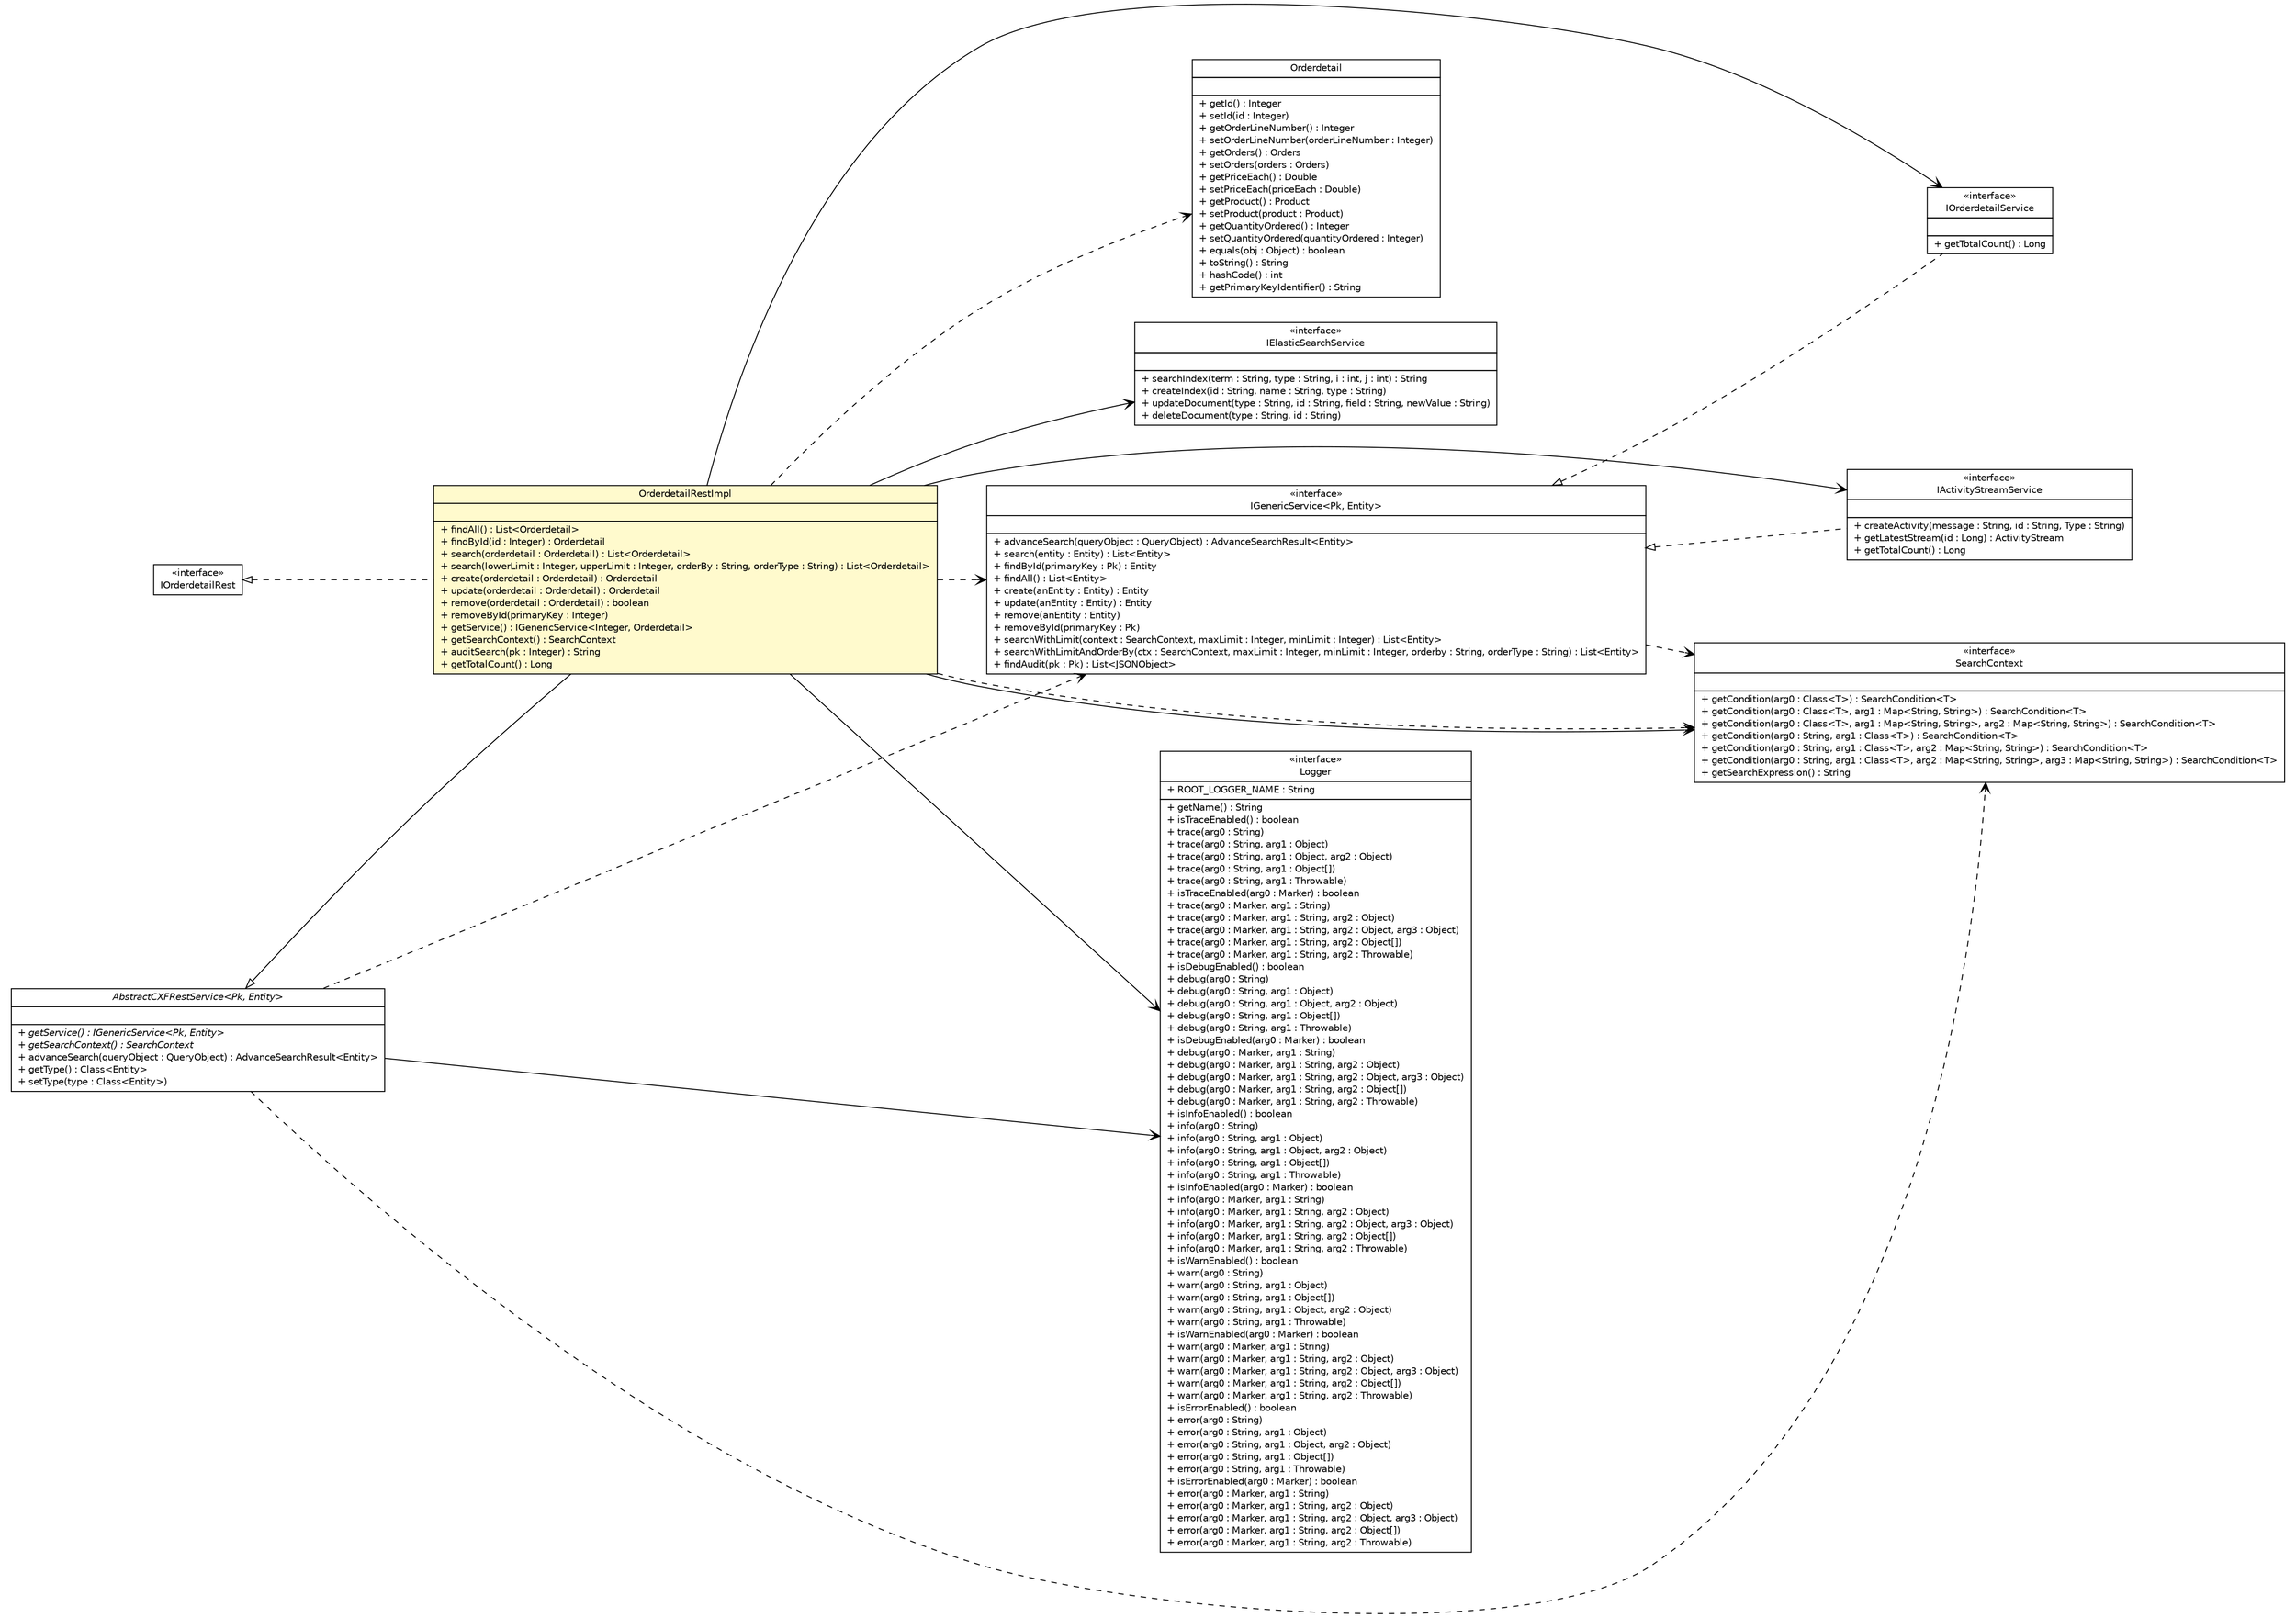 #!/usr/local/bin/dot
#
# Class diagram 
# Generated by UMLGraph version 5.1 (http://www.umlgraph.org/)
#

digraph G {
	edge [fontname="Helvetica",fontsize=10,labelfontname="Helvetica",labelfontsize=10];
	node [fontname="Helvetica",fontsize=10,shape=plaintext];
	nodesep=0.25;
	ranksep=0.5;
	rankdir=LR;
	// com.inn.headstartdemo.service.IElasticSearchService
	c41111 [label=<<table title="com.inn.headstartdemo.service.IElasticSearchService" border="0" cellborder="1" cellspacing="0" cellpadding="2" port="p" href="../../service/IElasticSearchService.html">
		<tr><td><table border="0" cellspacing="0" cellpadding="1">
<tr><td align="center" balign="center"> &#171;interface&#187; </td></tr>
<tr><td align="center" balign="center"> IElasticSearchService </td></tr>
		</table></td></tr>
		<tr><td><table border="0" cellspacing="0" cellpadding="1">
<tr><td align="left" balign="left">  </td></tr>
		</table></td></tr>
		<tr><td><table border="0" cellspacing="0" cellpadding="1">
<tr><td align="left" balign="left"> + searchIndex(term : String, type : String, i : int, j : int) : String </td></tr>
<tr><td align="left" balign="left"> + createIndex(id : String, name : String, type : String) </td></tr>
<tr><td align="left" balign="left"> + updateDocument(type : String, id : String, field : String, newValue : String) </td></tr>
<tr><td align="left" balign="left"> + deleteDocument(type : String, id : String) </td></tr>
		</table></td></tr>
		</table>>, fontname="Helvetica", fontcolor="black", fontsize=10.0];
	// com.inn.headstartdemo.service.IActivityStreamService
	c41118 [label=<<table title="com.inn.headstartdemo.service.IActivityStreamService" border="0" cellborder="1" cellspacing="0" cellpadding="2" port="p" href="../../service/IActivityStreamService.html">
		<tr><td><table border="0" cellspacing="0" cellpadding="1">
<tr><td align="center" balign="center"> &#171;interface&#187; </td></tr>
<tr><td align="center" balign="center"> IActivityStreamService </td></tr>
		</table></td></tr>
		<tr><td><table border="0" cellspacing="0" cellpadding="1">
<tr><td align="left" balign="left">  </td></tr>
		</table></td></tr>
		<tr><td><table border="0" cellspacing="0" cellpadding="1">
<tr><td align="left" balign="left"> + createActivity(message : String, id : String, Type : String) </td></tr>
<tr><td align="left" balign="left"> + getLatestStream(id : Long) : ActivityStream </td></tr>
<tr><td align="left" balign="left"> + getTotalCount() : Long </td></tr>
		</table></td></tr>
		</table>>, fontname="Helvetica", fontcolor="black", fontsize=10.0];
	// com.inn.headstartdemo.service.IOrderdetailService
	c41120 [label=<<table title="com.inn.headstartdemo.service.IOrderdetailService" border="0" cellborder="1" cellspacing="0" cellpadding="2" port="p" href="../../service/IOrderdetailService.html">
		<tr><td><table border="0" cellspacing="0" cellpadding="1">
<tr><td align="center" balign="center"> &#171;interface&#187; </td></tr>
<tr><td align="center" balign="center"> IOrderdetailService </td></tr>
		</table></td></tr>
		<tr><td><table border="0" cellspacing="0" cellpadding="1">
<tr><td align="left" balign="left">  </td></tr>
		</table></td></tr>
		<tr><td><table border="0" cellspacing="0" cellpadding="1">
<tr><td align="left" balign="left"> + getTotalCount() : Long </td></tr>
		</table></td></tr>
		</table>>, fontname="Helvetica", fontcolor="black", fontsize=10.0];
	// com.inn.headstartdemo.service.generic.IGenericService<Pk, Entity>
	c41126 [label=<<table title="com.inn.headstartdemo.service.generic.IGenericService" border="0" cellborder="1" cellspacing="0" cellpadding="2" port="p" href="../../service/generic/IGenericService.html">
		<tr><td><table border="0" cellspacing="0" cellpadding="1">
<tr><td align="center" balign="center"> &#171;interface&#187; </td></tr>
<tr><td align="center" balign="center"> IGenericService&lt;Pk, Entity&gt; </td></tr>
		</table></td></tr>
		<tr><td><table border="0" cellspacing="0" cellpadding="1">
<tr><td align="left" balign="left">  </td></tr>
		</table></td></tr>
		<tr><td><table border="0" cellspacing="0" cellpadding="1">
<tr><td align="left" balign="left"> + advanceSearch(queryObject : QueryObject) : AdvanceSearchResult&lt;Entity&gt; </td></tr>
<tr><td align="left" balign="left"> + search(entity : Entity) : List&lt;Entity&gt; </td></tr>
<tr><td align="left" balign="left"> + findById(primaryKey : Pk) : Entity </td></tr>
<tr><td align="left" balign="left"> + findAll() : List&lt;Entity&gt; </td></tr>
<tr><td align="left" balign="left"> + create(anEntity : Entity) : Entity </td></tr>
<tr><td align="left" balign="left"> + update(anEntity : Entity) : Entity </td></tr>
<tr><td align="left" balign="left"> + remove(anEntity : Entity) </td></tr>
<tr><td align="left" balign="left"> + removeById(primaryKey : Pk) </td></tr>
<tr><td align="left" balign="left"> + searchWithLimit(context : SearchContext, maxLimit : Integer, minLimit : Integer) : List&lt;Entity&gt; </td></tr>
<tr><td align="left" balign="left"> + searchWithLimitAndOrderBy(ctx : SearchContext, maxLimit : Integer, minLimit : Integer, orderby : String, orderType : String) : List&lt;Entity&gt; </td></tr>
<tr><td align="left" balign="left"> + findAudit(pk : Pk) : List&lt;JSONObject&gt; </td></tr>
		</table></td></tr>
		</table>>, fontname="Helvetica", fontcolor="black", fontsize=10.0];
	// com.inn.headstartdemo.rest.IOrderdetailRest
	c41153 [label=<<table title="com.inn.headstartdemo.rest.IOrderdetailRest" border="0" cellborder="1" cellspacing="0" cellpadding="2" port="p" href="../IOrderdetailRest.html">
		<tr><td><table border="0" cellspacing="0" cellpadding="1">
<tr><td align="center" balign="center"> &#171;interface&#187; </td></tr>
<tr><td align="center" balign="center"> IOrderdetailRest </td></tr>
		</table></td></tr>
		</table>>, fontname="Helvetica", fontcolor="black", fontsize=10.0];
	// com.inn.headstartdemo.rest.generic.AbstractCXFRestService<Pk, Entity>
	c41164 [label=<<table title="com.inn.headstartdemo.rest.generic.AbstractCXFRestService" border="0" cellborder="1" cellspacing="0" cellpadding="2" port="p" href="../generic/AbstractCXFRestService.html">
		<tr><td><table border="0" cellspacing="0" cellpadding="1">
<tr><td align="center" balign="center"><font face="Helvetica-Oblique"> AbstractCXFRestService&lt;Pk, Entity&gt; </font></td></tr>
		</table></td></tr>
		<tr><td><table border="0" cellspacing="0" cellpadding="1">
<tr><td align="left" balign="left">  </td></tr>
		</table></td></tr>
		<tr><td><table border="0" cellspacing="0" cellpadding="1">
<tr><td align="left" balign="left"><font face="Helvetica-Oblique" point-size="10.0"> + getService() : IGenericService&lt;Pk, Entity&gt; </font></td></tr>
<tr><td align="left" balign="left"><font face="Helvetica-Oblique" point-size="10.0"> + getSearchContext() : SearchContext </font></td></tr>
<tr><td align="left" balign="left"> + advanceSearch(queryObject : QueryObject) : AdvanceSearchResult&lt;Entity&gt; </td></tr>
<tr><td align="left" balign="left"> + getType() : Class&lt;Entity&gt; </td></tr>
<tr><td align="left" balign="left"> + setType(type : Class&lt;Entity&gt;) </td></tr>
		</table></td></tr>
		</table>>, fontname="Helvetica", fontcolor="black", fontsize=10.0];
	// com.inn.headstartdemo.rest.impl.OrderdetailRestImpl
	c41173 [label=<<table title="com.inn.headstartdemo.rest.impl.OrderdetailRestImpl" border="0" cellborder="1" cellspacing="0" cellpadding="2" port="p" bgcolor="lemonChiffon" href="./OrderdetailRestImpl.html">
		<tr><td><table border="0" cellspacing="0" cellpadding="1">
<tr><td align="center" balign="center"> OrderdetailRestImpl </td></tr>
		</table></td></tr>
		<tr><td><table border="0" cellspacing="0" cellpadding="1">
<tr><td align="left" balign="left">  </td></tr>
		</table></td></tr>
		<tr><td><table border="0" cellspacing="0" cellpadding="1">
<tr><td align="left" balign="left"> + findAll() : List&lt;Orderdetail&gt; </td></tr>
<tr><td align="left" balign="left"> + findById(id : Integer) : Orderdetail </td></tr>
<tr><td align="left" balign="left"> + search(orderdetail : Orderdetail) : List&lt;Orderdetail&gt; </td></tr>
<tr><td align="left" balign="left"> + search(lowerLimit : Integer, upperLimit : Integer, orderBy : String, orderType : String) : List&lt;Orderdetail&gt; </td></tr>
<tr><td align="left" balign="left"> + create(orderdetail : Orderdetail) : Orderdetail </td></tr>
<tr><td align="left" balign="left"> + update(orderdetail : Orderdetail) : Orderdetail </td></tr>
<tr><td align="left" balign="left"> + remove(orderdetail : Orderdetail) : boolean </td></tr>
<tr><td align="left" balign="left"> + removeById(primaryKey : Integer) </td></tr>
<tr><td align="left" balign="left"> + getService() : IGenericService&lt;Integer, Orderdetail&gt; </td></tr>
<tr><td align="left" balign="left"> + getSearchContext() : SearchContext </td></tr>
<tr><td align="left" balign="left"> + auditSearch(pk : Integer) : String </td></tr>
<tr><td align="left" balign="left"> + getTotalCount() : Long </td></tr>
		</table></td></tr>
		</table>>, fontname="Helvetica", fontcolor="black", fontsize=10.0];
	// com.inn.headstartdemo.model.Orderdetail
	c41200 [label=<<table title="com.inn.headstartdemo.model.Orderdetail" border="0" cellborder="1" cellspacing="0" cellpadding="2" port="p" href="../../model/Orderdetail.html">
		<tr><td><table border="0" cellspacing="0" cellpadding="1">
<tr><td align="center" balign="center"> Orderdetail </td></tr>
		</table></td></tr>
		<tr><td><table border="0" cellspacing="0" cellpadding="1">
<tr><td align="left" balign="left">  </td></tr>
		</table></td></tr>
		<tr><td><table border="0" cellspacing="0" cellpadding="1">
<tr><td align="left" balign="left"> + getId() : Integer </td></tr>
<tr><td align="left" balign="left"> + setId(id : Integer) </td></tr>
<tr><td align="left" balign="left"> + getOrderLineNumber() : Integer </td></tr>
<tr><td align="left" balign="left"> + setOrderLineNumber(orderLineNumber : Integer) </td></tr>
<tr><td align="left" balign="left"> + getOrders() : Orders </td></tr>
<tr><td align="left" balign="left"> + setOrders(orders : Orders) </td></tr>
<tr><td align="left" balign="left"> + getPriceEach() : Double </td></tr>
<tr><td align="left" balign="left"> + setPriceEach(priceEach : Double) </td></tr>
<tr><td align="left" balign="left"> + getProduct() : Product </td></tr>
<tr><td align="left" balign="left"> + setProduct(product : Product) </td></tr>
<tr><td align="left" balign="left"> + getQuantityOrdered() : Integer </td></tr>
<tr><td align="left" balign="left"> + setQuantityOrdered(quantityOrdered : Integer) </td></tr>
<tr><td align="left" balign="left"> + equals(obj : Object) : boolean </td></tr>
<tr><td align="left" balign="left"> + toString() : String </td></tr>
<tr><td align="left" balign="left"> + hashCode() : int </td></tr>
<tr><td align="left" balign="left"> + getPrimaryKeyIdentifier() : String </td></tr>
		</table></td></tr>
		</table>>, fontname="Helvetica", fontcolor="black", fontsize=10.0];
	//com.inn.headstartdemo.service.IActivityStreamService implements com.inn.headstartdemo.service.generic.IGenericService<Pk, Entity>
	c41126:p -> c41118:p [dir=back,arrowtail=empty,style=dashed];
	//com.inn.headstartdemo.service.IOrderdetailService implements com.inn.headstartdemo.service.generic.IGenericService<Pk, Entity>
	c41126:p -> c41120:p [dir=back,arrowtail=empty,style=dashed];
	//com.inn.headstartdemo.rest.impl.OrderdetailRestImpl extends com.inn.headstartdemo.rest.generic.AbstractCXFRestService<java.lang.Integer, com.inn.headstartdemo.model.Orderdetail>
	c41164:p -> c41173:p [dir=back,arrowtail=empty];
	//com.inn.headstartdemo.rest.impl.OrderdetailRestImpl implements com.inn.headstartdemo.rest.IOrderdetailRest
	c41153:p -> c41173:p [dir=back,arrowtail=empty,style=dashed];
	// com.inn.headstartdemo.rest.generic.AbstractCXFRestService<Pk, Entity> NAVASSOC org.slf4j.Logger
	c41164:p -> c41304:p [taillabel="", label="", headlabel="", fontname="Helvetica", fontcolor="black", fontsize=10.0, color="black", arrowhead=open];
	// com.inn.headstartdemo.rest.impl.OrderdetailRestImpl NAVASSOC org.slf4j.Logger
	c41173:p -> c41304:p [taillabel="", label="", headlabel="", fontname="Helvetica", fontcolor="black", fontsize=10.0, color="black", arrowhead=open];
	// com.inn.headstartdemo.rest.impl.OrderdetailRestImpl NAVASSOC com.inn.headstartdemo.service.IOrderdetailService
	c41173:p -> c41120:p [taillabel="", label="", headlabel="", fontname="Helvetica", fontcolor="black", fontsize=10.0, color="black", arrowhead=open];
	// com.inn.headstartdemo.rest.impl.OrderdetailRestImpl NAVASSOC com.inn.headstartdemo.service.IElasticSearchService
	c41173:p -> c41111:p [taillabel="", label="", headlabel="", fontname="Helvetica", fontcolor="black", fontsize=10.0, color="black", arrowhead=open];
	// com.inn.headstartdemo.rest.impl.OrderdetailRestImpl NAVASSOC org.apache.cxf.jaxrs.ext.search.SearchContext
	c41173:p -> c41305:p [taillabel="", label="", headlabel="", fontname="Helvetica", fontcolor="black", fontsize=10.0, color="black", arrowhead=open];
	// com.inn.headstartdemo.rest.impl.OrderdetailRestImpl NAVASSOC com.inn.headstartdemo.service.IActivityStreamService
	c41173:p -> c41118:p [taillabel="", label="", headlabel="", fontname="Helvetica", fontcolor="black", fontsize=10.0, color="black", arrowhead=open];
	// com.inn.headstartdemo.service.generic.IGenericService<Pk, Entity> DEPEND org.apache.cxf.jaxrs.ext.search.SearchContext
	c41126:p -> c41305:p [taillabel="", label="", headlabel="", fontname="Helvetica", fontcolor="black", fontsize=10.0, color="black", arrowhead=open, style=dashed];
	// com.inn.headstartdemo.rest.generic.AbstractCXFRestService<Pk, Entity> DEPEND org.apache.cxf.jaxrs.ext.search.SearchContext
	c41164:p -> c41305:p [taillabel="", label="", headlabel="", fontname="Helvetica", fontcolor="black", fontsize=10.0, color="black", arrowhead=open, style=dashed];
	// com.inn.headstartdemo.rest.generic.AbstractCXFRestService<Pk, Entity> DEPEND com.inn.headstartdemo.service.generic.IGenericService<Pk, Entity>
	c41164:p -> c41126:p [taillabel="", label="", headlabel="", fontname="Helvetica", fontcolor="black", fontsize=10.0, color="black", arrowhead=open, style=dashed];
	// com.inn.headstartdemo.rest.impl.OrderdetailRestImpl DEPEND com.inn.headstartdemo.service.generic.IGenericService<Pk, Entity>
	c41173:p -> c41126:p [taillabel="", label="", headlabel="", fontname="Helvetica", fontcolor="black", fontsize=10.0, color="black", arrowhead=open, style=dashed];
	// com.inn.headstartdemo.rest.impl.OrderdetailRestImpl DEPEND org.apache.cxf.jaxrs.ext.search.SearchContext
	c41173:p -> c41305:p [taillabel="", label="", headlabel="", fontname="Helvetica", fontcolor="black", fontsize=10.0, color="black", arrowhead=open, style=dashed];
	// com.inn.headstartdemo.rest.impl.OrderdetailRestImpl DEPEND com.inn.headstartdemo.model.Orderdetail
	c41173:p -> c41200:p [taillabel="", label="", headlabel="", fontname="Helvetica", fontcolor="black", fontsize=10.0, color="black", arrowhead=open, style=dashed];
	// org.slf4j.Logger
	c41304 [label=<<table title="org.slf4j.Logger" border="0" cellborder="1" cellspacing="0" cellpadding="2" port="p" href="http://java.sun.com/j2se/1.4.2/docs/api/org/slf4j/Logger.html">
		<tr><td><table border="0" cellspacing="0" cellpadding="1">
<tr><td align="center" balign="center"> &#171;interface&#187; </td></tr>
<tr><td align="center" balign="center"> Logger </td></tr>
		</table></td></tr>
		<tr><td><table border="0" cellspacing="0" cellpadding="1">
<tr><td align="left" balign="left"> + ROOT_LOGGER_NAME : String </td></tr>
		</table></td></tr>
		<tr><td><table border="0" cellspacing="0" cellpadding="1">
<tr><td align="left" balign="left"> + getName() : String </td></tr>
<tr><td align="left" balign="left"> + isTraceEnabled() : boolean </td></tr>
<tr><td align="left" balign="left"> + trace(arg0 : String) </td></tr>
<tr><td align="left" balign="left"> + trace(arg0 : String, arg1 : Object) </td></tr>
<tr><td align="left" balign="left"> + trace(arg0 : String, arg1 : Object, arg2 : Object) </td></tr>
<tr><td align="left" balign="left"> + trace(arg0 : String, arg1 : Object[]) </td></tr>
<tr><td align="left" balign="left"> + trace(arg0 : String, arg1 : Throwable) </td></tr>
<tr><td align="left" balign="left"> + isTraceEnabled(arg0 : Marker) : boolean </td></tr>
<tr><td align="left" balign="left"> + trace(arg0 : Marker, arg1 : String) </td></tr>
<tr><td align="left" balign="left"> + trace(arg0 : Marker, arg1 : String, arg2 : Object) </td></tr>
<tr><td align="left" balign="left"> + trace(arg0 : Marker, arg1 : String, arg2 : Object, arg3 : Object) </td></tr>
<tr><td align="left" balign="left"> + trace(arg0 : Marker, arg1 : String, arg2 : Object[]) </td></tr>
<tr><td align="left" balign="left"> + trace(arg0 : Marker, arg1 : String, arg2 : Throwable) </td></tr>
<tr><td align="left" balign="left"> + isDebugEnabled() : boolean </td></tr>
<tr><td align="left" balign="left"> + debug(arg0 : String) </td></tr>
<tr><td align="left" balign="left"> + debug(arg0 : String, arg1 : Object) </td></tr>
<tr><td align="left" balign="left"> + debug(arg0 : String, arg1 : Object, arg2 : Object) </td></tr>
<tr><td align="left" balign="left"> + debug(arg0 : String, arg1 : Object[]) </td></tr>
<tr><td align="left" balign="left"> + debug(arg0 : String, arg1 : Throwable) </td></tr>
<tr><td align="left" balign="left"> + isDebugEnabled(arg0 : Marker) : boolean </td></tr>
<tr><td align="left" balign="left"> + debug(arg0 : Marker, arg1 : String) </td></tr>
<tr><td align="left" balign="left"> + debug(arg0 : Marker, arg1 : String, arg2 : Object) </td></tr>
<tr><td align="left" balign="left"> + debug(arg0 : Marker, arg1 : String, arg2 : Object, arg3 : Object) </td></tr>
<tr><td align="left" balign="left"> + debug(arg0 : Marker, arg1 : String, arg2 : Object[]) </td></tr>
<tr><td align="left" balign="left"> + debug(arg0 : Marker, arg1 : String, arg2 : Throwable) </td></tr>
<tr><td align="left" balign="left"> + isInfoEnabled() : boolean </td></tr>
<tr><td align="left" balign="left"> + info(arg0 : String) </td></tr>
<tr><td align="left" balign="left"> + info(arg0 : String, arg1 : Object) </td></tr>
<tr><td align="left" balign="left"> + info(arg0 : String, arg1 : Object, arg2 : Object) </td></tr>
<tr><td align="left" balign="left"> + info(arg0 : String, arg1 : Object[]) </td></tr>
<tr><td align="left" balign="left"> + info(arg0 : String, arg1 : Throwable) </td></tr>
<tr><td align="left" balign="left"> + isInfoEnabled(arg0 : Marker) : boolean </td></tr>
<tr><td align="left" balign="left"> + info(arg0 : Marker, arg1 : String) </td></tr>
<tr><td align="left" balign="left"> + info(arg0 : Marker, arg1 : String, arg2 : Object) </td></tr>
<tr><td align="left" balign="left"> + info(arg0 : Marker, arg1 : String, arg2 : Object, arg3 : Object) </td></tr>
<tr><td align="left" balign="left"> + info(arg0 : Marker, arg1 : String, arg2 : Object[]) </td></tr>
<tr><td align="left" balign="left"> + info(arg0 : Marker, arg1 : String, arg2 : Throwable) </td></tr>
<tr><td align="left" balign="left"> + isWarnEnabled() : boolean </td></tr>
<tr><td align="left" balign="left"> + warn(arg0 : String) </td></tr>
<tr><td align="left" balign="left"> + warn(arg0 : String, arg1 : Object) </td></tr>
<tr><td align="left" balign="left"> + warn(arg0 : String, arg1 : Object[]) </td></tr>
<tr><td align="left" balign="left"> + warn(arg0 : String, arg1 : Object, arg2 : Object) </td></tr>
<tr><td align="left" balign="left"> + warn(arg0 : String, arg1 : Throwable) </td></tr>
<tr><td align="left" balign="left"> + isWarnEnabled(arg0 : Marker) : boolean </td></tr>
<tr><td align="left" balign="left"> + warn(arg0 : Marker, arg1 : String) </td></tr>
<tr><td align="left" balign="left"> + warn(arg0 : Marker, arg1 : String, arg2 : Object) </td></tr>
<tr><td align="left" balign="left"> + warn(arg0 : Marker, arg1 : String, arg2 : Object, arg3 : Object) </td></tr>
<tr><td align="left" balign="left"> + warn(arg0 : Marker, arg1 : String, arg2 : Object[]) </td></tr>
<tr><td align="left" balign="left"> + warn(arg0 : Marker, arg1 : String, arg2 : Throwable) </td></tr>
<tr><td align="left" balign="left"> + isErrorEnabled() : boolean </td></tr>
<tr><td align="left" balign="left"> + error(arg0 : String) </td></tr>
<tr><td align="left" balign="left"> + error(arg0 : String, arg1 : Object) </td></tr>
<tr><td align="left" balign="left"> + error(arg0 : String, arg1 : Object, arg2 : Object) </td></tr>
<tr><td align="left" balign="left"> + error(arg0 : String, arg1 : Object[]) </td></tr>
<tr><td align="left" balign="left"> + error(arg0 : String, arg1 : Throwable) </td></tr>
<tr><td align="left" balign="left"> + isErrorEnabled(arg0 : Marker) : boolean </td></tr>
<tr><td align="left" balign="left"> + error(arg0 : Marker, arg1 : String) </td></tr>
<tr><td align="left" balign="left"> + error(arg0 : Marker, arg1 : String, arg2 : Object) </td></tr>
<tr><td align="left" balign="left"> + error(arg0 : Marker, arg1 : String, arg2 : Object, arg3 : Object) </td></tr>
<tr><td align="left" balign="left"> + error(arg0 : Marker, arg1 : String, arg2 : Object[]) </td></tr>
<tr><td align="left" balign="left"> + error(arg0 : Marker, arg1 : String, arg2 : Throwable) </td></tr>
		</table></td></tr>
		</table>>, fontname="Helvetica", fontcolor="black", fontsize=10.0];
	// org.apache.cxf.jaxrs.ext.search.SearchContext
	c41305 [label=<<table title="org.apache.cxf.jaxrs.ext.search.SearchContext" border="0" cellborder="1" cellspacing="0" cellpadding="2" port="p" href="http://java.sun.com/j2se/1.4.2/docs/api/org/apache/cxf/jaxrs/ext/search/SearchContext.html">
		<tr><td><table border="0" cellspacing="0" cellpadding="1">
<tr><td align="center" balign="center"> &#171;interface&#187; </td></tr>
<tr><td align="center" balign="center"> SearchContext </td></tr>
		</table></td></tr>
		<tr><td><table border="0" cellspacing="0" cellpadding="1">
<tr><td align="left" balign="left">  </td></tr>
		</table></td></tr>
		<tr><td><table border="0" cellspacing="0" cellpadding="1">
<tr><td align="left" balign="left"> + getCondition(arg0 : Class&lt;T&gt;) : SearchCondition&lt;T&gt; </td></tr>
<tr><td align="left" balign="left"> + getCondition(arg0 : Class&lt;T&gt;, arg1 : Map&lt;String, String&gt;) : SearchCondition&lt;T&gt; </td></tr>
<tr><td align="left" balign="left"> + getCondition(arg0 : Class&lt;T&gt;, arg1 : Map&lt;String, String&gt;, arg2 : Map&lt;String, String&gt;) : SearchCondition&lt;T&gt; </td></tr>
<tr><td align="left" balign="left"> + getCondition(arg0 : String, arg1 : Class&lt;T&gt;) : SearchCondition&lt;T&gt; </td></tr>
<tr><td align="left" balign="left"> + getCondition(arg0 : String, arg1 : Class&lt;T&gt;, arg2 : Map&lt;String, String&gt;) : SearchCondition&lt;T&gt; </td></tr>
<tr><td align="left" balign="left"> + getCondition(arg0 : String, arg1 : Class&lt;T&gt;, arg2 : Map&lt;String, String&gt;, arg3 : Map&lt;String, String&gt;) : SearchCondition&lt;T&gt; </td></tr>
<tr><td align="left" balign="left"> + getSearchExpression() : String </td></tr>
		</table></td></tr>
		</table>>, fontname="Helvetica", fontcolor="black", fontsize=10.0];
}

